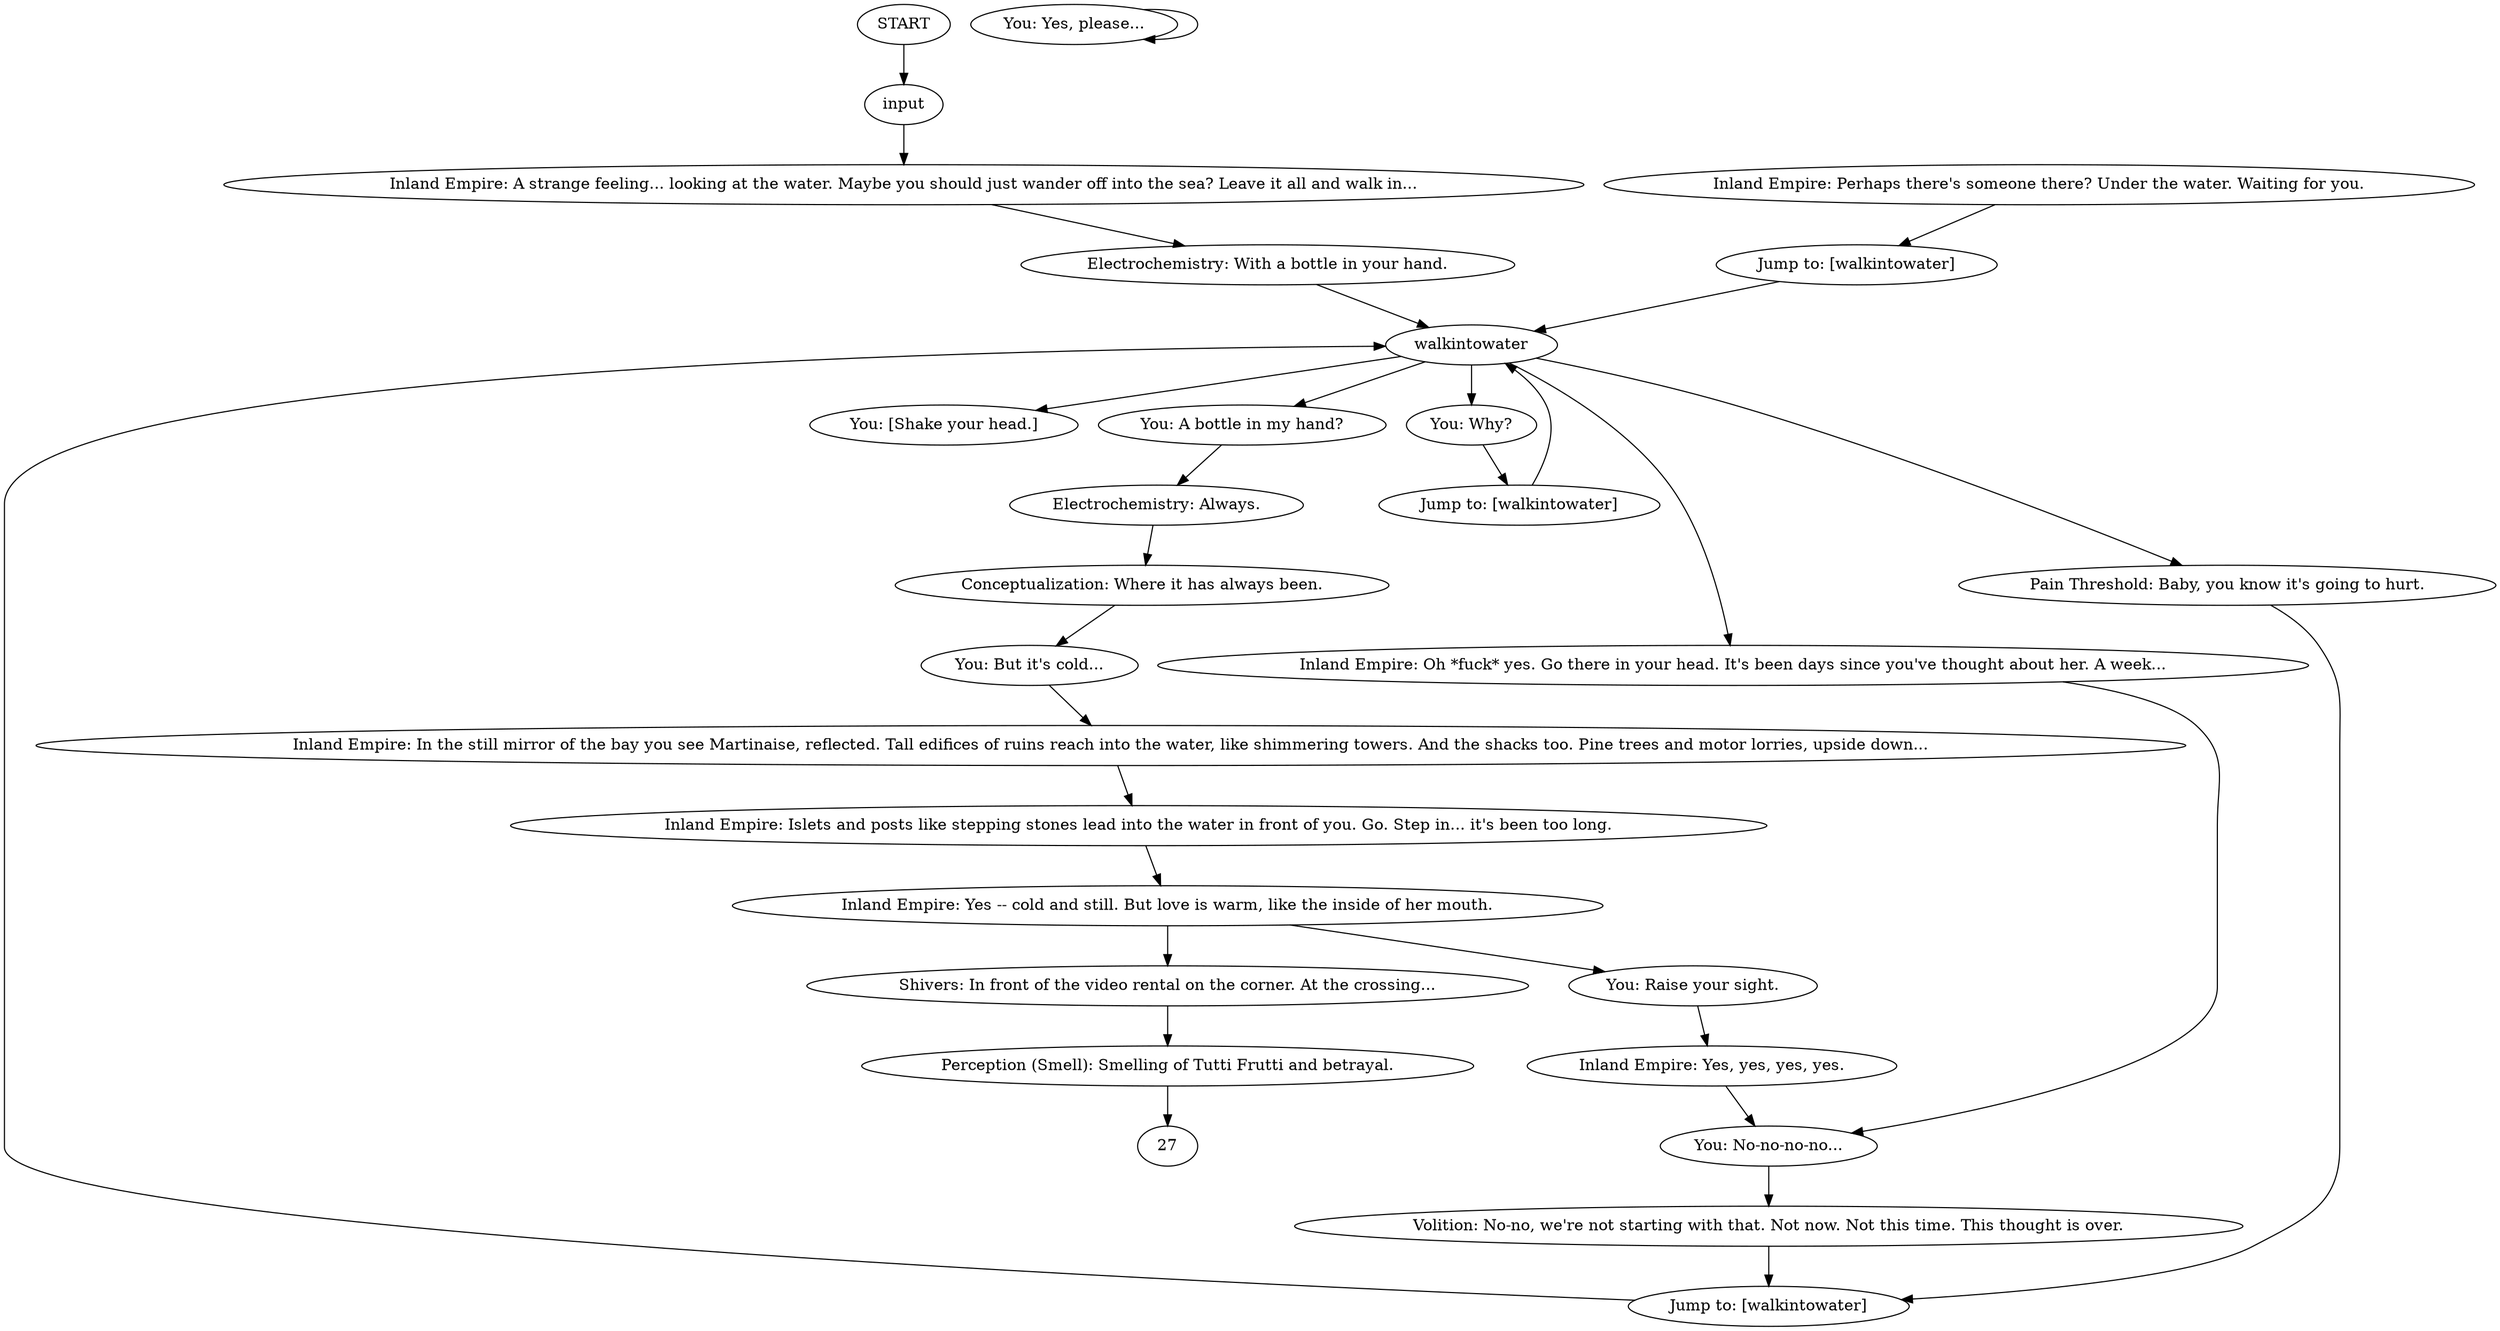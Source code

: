 # SEAFORT ORB / walk into water
# (walk into water dialogue, foreshadowing for dream)
# ==================================================
digraph G {
	  0 [label="START"];
	  1 [label="input"];
	  2 [label="Inland Empire: A strange feeling... looking at the water. Maybe you should just wander off into the sea? Leave it all and walk in..."];
	  3 [label="You: [Shake your head.]"];
	  4 [label="Jump to: [walkintowater]"];
	  5 [label="You: A bottle in my hand?"];
	  6 [label="Electrochemistry: Always."];
	  7 [label="Inland Empire: Islets and posts like stepping stones lead into the water in front of you. Go. Step in... it's been too long."];
	  8 [label="walkintowater"];
	  9 [label="You: Why?"];
	  10 [label="Electrochemistry: With a bottle in your hand."];
	  11 [label="Perception (Smell): Smelling of Tutti Frutti and betrayal."];
	  12 [label="Inland Empire: Perhaps there's someone there? Under the water. Waiting for you."];
	  13 [label="Jump to: [walkintowater]"];
	  14 [label="Conceptualization: Where it has always been."];
	  15 [label="Jump to: [walkintowater]"];
	  16 [label="Inland Empire: Yes -- cold and still. But love is warm, like the inside of her mouth."];
	  17 [label="Inland Empire: In the still mirror of the bay you see Martinaise, reflected. Tall edifices of ruins reach into the water, like shimmering towers. And the shacks too. Pine trees and motor lorries, upside down..."];
	  18 [label="Inland Empire: Yes, yes, yes, yes."];
	  19 [label="Volition: No-no, we're not starting with that. Not now. Not this time. This thought is over."];
	  20 [label="You: No-no-no-no..."];
	  21 [label="Shivers: In front of the video rental on the corner. At the crossing..."];
	  22 [label="You: But it's cold..."];
	  23 [label="Inland Empire: Oh *fuck* yes. Go there in your head. It's been days since you've thought about her. A week..."];
	  24 [label="You: Yes, please..."];
	  25 [label="You: Raise your sight."];
	  26 [label="Pain Threshold: Baby, you know it's going to hurt."];
	  0 -> 1
	  1 -> 2
	  2 -> 10
	  4 -> 8
	  5 -> 6
	  6 -> 14
	  7 -> 16
	  8 -> 3
	  8 -> 5
	  8 -> 9
	  8 -> 23
	  8 -> 26
	  9 -> 13
	  10 -> 8
	  11 -> 27
	  12 -> 15
	  13 -> 8
	  14 -> 22
	  15 -> 8
	  16 -> 25
	  16 -> 21
	  17 -> 7
	  18 -> 20
	  19 -> 4
	  20 -> 19
	  21 -> 11
	  22 -> 17
	  23 -> 20
	  24 -> 24
	  25 -> 18
	  26 -> 4
}

